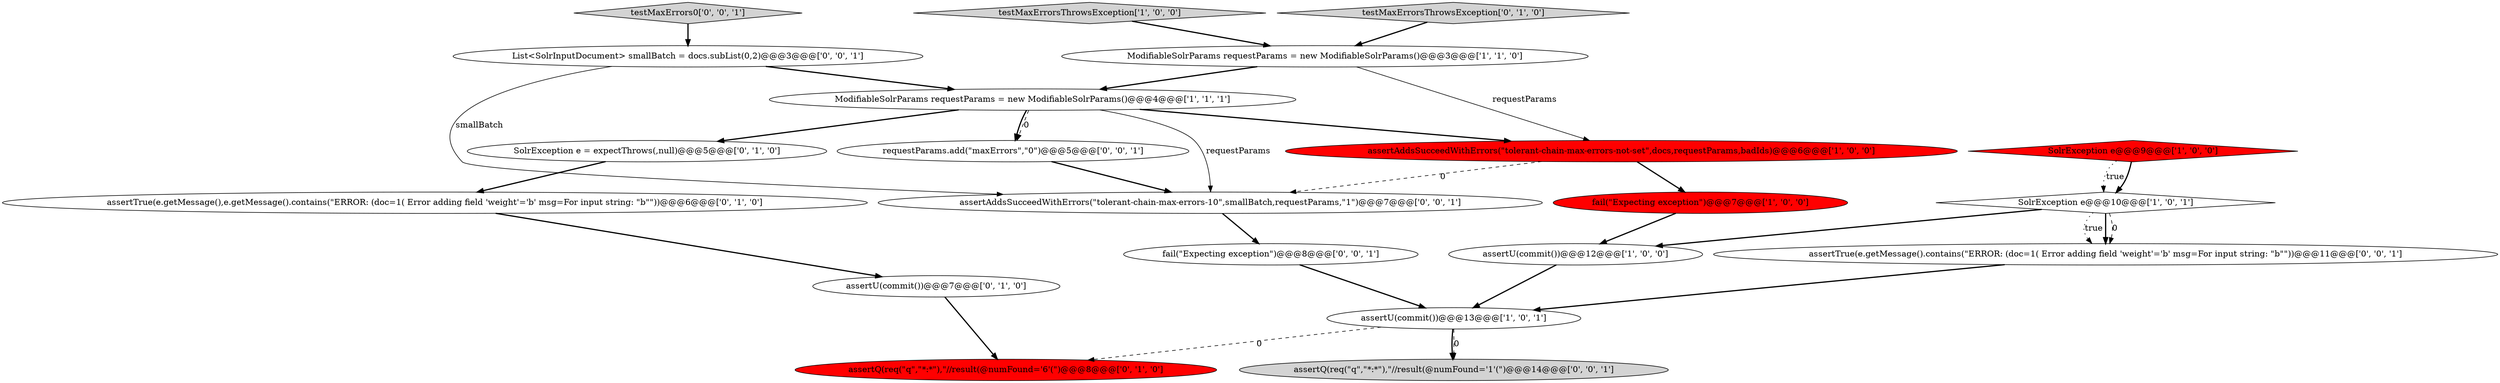 digraph {
14 [style = filled, label = "testMaxErrors0['0', '0', '1']", fillcolor = lightgray, shape = diamond image = "AAA0AAABBB3BBB"];
2 [style = filled, label = "SolrException e@@@9@@@['1', '0', '0']", fillcolor = red, shape = diamond image = "AAA1AAABBB1BBB"];
7 [style = filled, label = "testMaxErrorsThrowsException['1', '0', '0']", fillcolor = lightgray, shape = diamond image = "AAA0AAABBB1BBB"];
17 [style = filled, label = "assertAddsSucceedWithErrors(\"tolerant-chain-max-errors-10\",smallBatch,requestParams,\"1\")@@@7@@@['0', '0', '1']", fillcolor = white, shape = ellipse image = "AAA0AAABBB3BBB"];
0 [style = filled, label = "ModifiableSolrParams requestParams = new ModifiableSolrParams()@@@4@@@['1', '1', '1']", fillcolor = white, shape = ellipse image = "AAA0AAABBB1BBB"];
20 [style = filled, label = "assertTrue(e.getMessage().contains(\"ERROR: (doc=1( Error adding field 'weight'='b' msg=For input string: \"b\"\"))@@@11@@@['0', '0', '1']", fillcolor = white, shape = ellipse image = "AAA0AAABBB3BBB"];
19 [style = filled, label = "assertQ(req(\"q\",\"*:*\"),\"//result(@numFound='1'(\")@@@14@@@['0', '0', '1']", fillcolor = lightgray, shape = ellipse image = "AAA0AAABBB3BBB"];
12 [style = filled, label = "assertU(commit())@@@7@@@['0', '1', '0']", fillcolor = white, shape = ellipse image = "AAA0AAABBB2BBB"];
1 [style = filled, label = "fail(\"Expecting exception\")@@@7@@@['1', '0', '0']", fillcolor = red, shape = ellipse image = "AAA1AAABBB1BBB"];
18 [style = filled, label = "requestParams.add(\"maxErrors\",\"0\")@@@5@@@['0', '0', '1']", fillcolor = white, shape = ellipse image = "AAA0AAABBB3BBB"];
16 [style = filled, label = "List<SolrInputDocument> smallBatch = docs.subList(0,2)@@@3@@@['0', '0', '1']", fillcolor = white, shape = ellipse image = "AAA0AAABBB3BBB"];
5 [style = filled, label = "SolrException e@@@10@@@['1', '0', '1']", fillcolor = white, shape = diamond image = "AAA0AAABBB1BBB"];
10 [style = filled, label = "assertTrue(e.getMessage(),e.getMessage().contains(\"ERROR: (doc=1( Error adding field 'weight'='b' msg=For input string: \"b\"\"))@@@6@@@['0', '1', '0']", fillcolor = white, shape = ellipse image = "AAA0AAABBB2BBB"];
9 [style = filled, label = "SolrException e = expectThrows(,null)@@@5@@@['0', '1', '0']", fillcolor = white, shape = ellipse image = "AAA0AAABBB2BBB"];
13 [style = filled, label = "assertQ(req(\"q\",\"*:*\"),\"//result(@numFound='6'(\")@@@8@@@['0', '1', '0']", fillcolor = red, shape = ellipse image = "AAA1AAABBB2BBB"];
15 [style = filled, label = "fail(\"Expecting exception\")@@@8@@@['0', '0', '1']", fillcolor = white, shape = ellipse image = "AAA0AAABBB3BBB"];
8 [style = filled, label = "assertU(commit())@@@13@@@['1', '0', '1']", fillcolor = white, shape = ellipse image = "AAA0AAABBB1BBB"];
4 [style = filled, label = "ModifiableSolrParams requestParams = new ModifiableSolrParams()@@@3@@@['1', '1', '0']", fillcolor = white, shape = ellipse image = "AAA0AAABBB1BBB"];
11 [style = filled, label = "testMaxErrorsThrowsException['0', '1', '0']", fillcolor = lightgray, shape = diamond image = "AAA0AAABBB2BBB"];
3 [style = filled, label = "assertU(commit())@@@12@@@['1', '0', '0']", fillcolor = white, shape = ellipse image = "AAA0AAABBB1BBB"];
6 [style = filled, label = "assertAddsSucceedWithErrors(\"tolerant-chain-max-errors-not-set\",docs,requestParams,badIds)@@@6@@@['1', '0', '0']", fillcolor = red, shape = ellipse image = "AAA1AAABBB1BBB"];
5->3 [style = bold, label=""];
14->16 [style = bold, label=""];
8->19 [style = dashed, label="0"];
0->9 [style = bold, label=""];
16->0 [style = bold, label=""];
5->20 [style = bold, label=""];
0->6 [style = bold, label=""];
8->19 [style = bold, label=""];
11->4 [style = bold, label=""];
1->3 [style = bold, label=""];
18->17 [style = bold, label=""];
4->6 [style = solid, label="requestParams"];
6->17 [style = dashed, label="0"];
7->4 [style = bold, label=""];
9->10 [style = bold, label=""];
4->0 [style = bold, label=""];
8->13 [style = dashed, label="0"];
5->20 [style = dashed, label="0"];
6->1 [style = bold, label=""];
12->13 [style = bold, label=""];
0->17 [style = solid, label="requestParams"];
20->8 [style = bold, label=""];
10->12 [style = bold, label=""];
3->8 [style = bold, label=""];
16->17 [style = solid, label="smallBatch"];
17->15 [style = bold, label=""];
0->18 [style = dashed, label="0"];
5->20 [style = dotted, label="true"];
0->18 [style = bold, label=""];
2->5 [style = dotted, label="true"];
15->8 [style = bold, label=""];
2->5 [style = bold, label=""];
}
